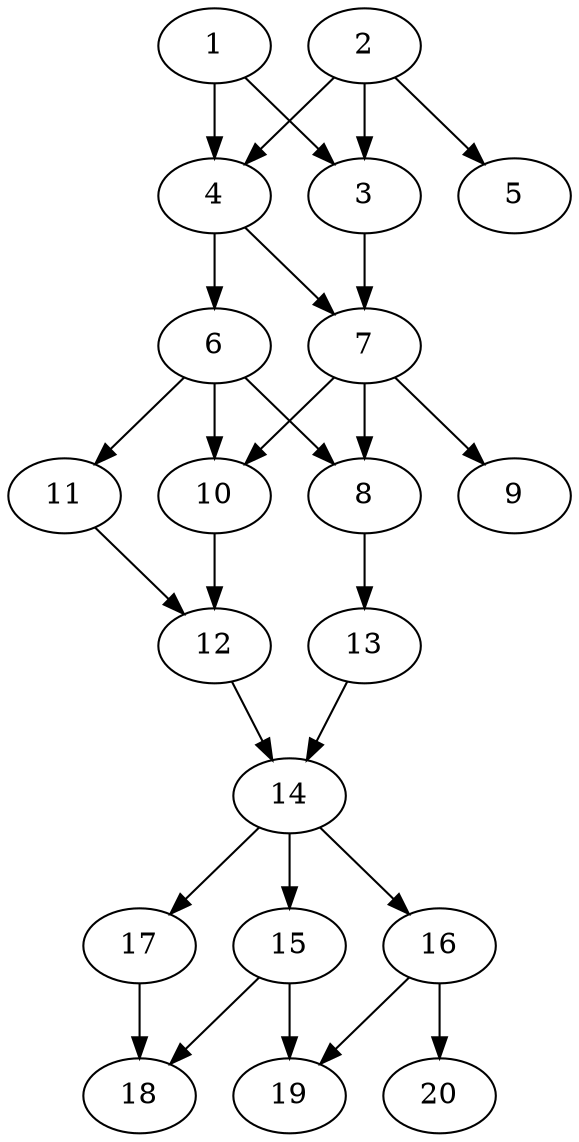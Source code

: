 // DAG automatically generated by daggen at Sat Jul 27 15:36:23 2019
// ./daggen --dot -n 20 --ccr 0.5 --fat 0.4 --regular 0.5 --density 0.7 --mindata 5242880 --maxdata 52428800 
digraph G {
  1 [size="70213632", alpha="0.05", expect_size="35106816"] 
  1 -> 3 [size ="35106816"]
  1 -> 4 [size ="35106816"]
  2 [size="37244928", alpha="0.03", expect_size="18622464"] 
  2 -> 3 [size ="18622464"]
  2 -> 4 [size ="18622464"]
  2 -> 5 [size ="18622464"]
  3 [size="46051328", alpha="0.17", expect_size="23025664"] 
  3 -> 7 [size ="23025664"]
  4 [size="14249984", alpha="0.14", expect_size="7124992"] 
  4 -> 6 [size ="7124992"]
  4 -> 7 [size ="7124992"]
  5 [size="64776192", alpha="0.13", expect_size="32388096"] 
  6 [size="75321344", alpha="0.08", expect_size="37660672"] 
  6 -> 8 [size ="37660672"]
  6 -> 10 [size ="37660672"]
  6 -> 11 [size ="37660672"]
  7 [size="36833280", alpha="0.19", expect_size="18416640"] 
  7 -> 8 [size ="18416640"]
  7 -> 9 [size ="18416640"]
  7 -> 10 [size ="18416640"]
  8 [size="67153920", alpha="0.06", expect_size="33576960"] 
  8 -> 13 [size ="33576960"]
  9 [size="44369920", alpha="0.06", expect_size="22184960"] 
  10 [size="73836544", alpha="0.02", expect_size="36918272"] 
  10 -> 12 [size ="36918272"]
  11 [size="66072576", alpha="0.15", expect_size="33036288"] 
  11 -> 12 [size ="33036288"]
  12 [size="87928832", alpha="0.01", expect_size="43964416"] 
  12 -> 14 [size ="43964416"]
  13 [size="101595136", alpha="0.07", expect_size="50797568"] 
  13 -> 14 [size ="50797568"]
  14 [size="85743616", alpha="0.13", expect_size="42871808"] 
  14 -> 15 [size ="42871808"]
  14 -> 16 [size ="42871808"]
  14 -> 17 [size ="42871808"]
  15 [size="58128384", alpha="0.17", expect_size="29064192"] 
  15 -> 18 [size ="29064192"]
  15 -> 19 [size ="29064192"]
  16 [size="26910720", alpha="0.14", expect_size="13455360"] 
  16 -> 19 [size ="13455360"]
  16 -> 20 [size ="13455360"]
  17 [size="63080448", alpha="0.16", expect_size="31540224"] 
  17 -> 18 [size ="31540224"]
  18 [size="56342528", alpha="0.20", expect_size="28171264"] 
  19 [size="85180416", alpha="0.11", expect_size="42590208"] 
  20 [size="18534400", alpha="0.04", expect_size="9267200"] 
}
